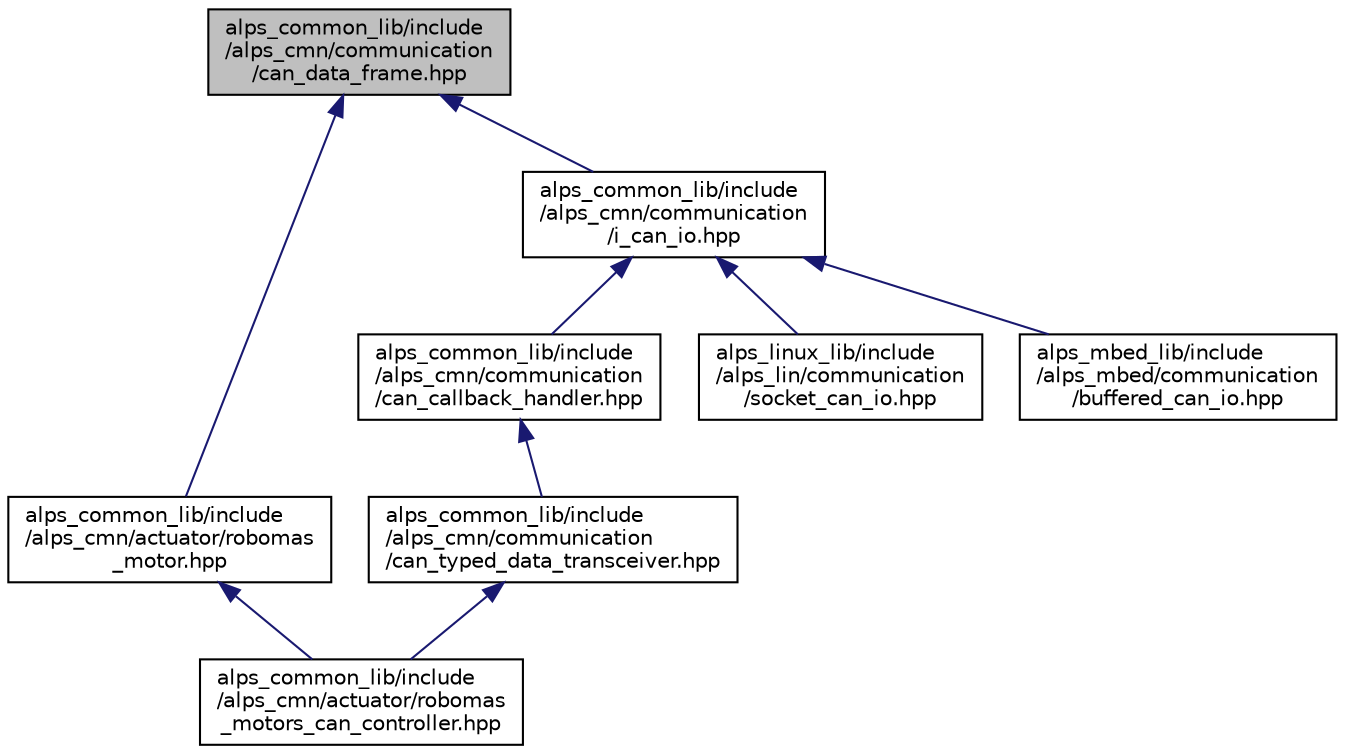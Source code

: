 digraph "alps_common_lib/include/alps_cmn/communication/can_data_frame.hpp"
{
 // LATEX_PDF_SIZE
  edge [fontname="Helvetica",fontsize="10",labelfontname="Helvetica",labelfontsize="10"];
  node [fontname="Helvetica",fontsize="10",shape=record];
  Node1 [label="alps_common_lib/include\l/alps_cmn/communication\l/can_data_frame.hpp",height=0.2,width=0.4,color="black", fillcolor="grey75", style="filled", fontcolor="black",tooltip="CANフレームを表す構造体"];
  Node1 -> Node2 [dir="back",color="midnightblue",fontsize="10",style="solid",fontname="Helvetica"];
  Node2 [label="alps_common_lib/include\l/alps_cmn/actuator/robomas\l_motor.hpp",height=0.2,width=0.4,color="black", fillcolor="white", style="filled",URL="$robomas__motor_8hpp.html",tooltip="ロボマスモータのライブラリ"];
  Node2 -> Node3 [dir="back",color="midnightblue",fontsize="10",style="solid",fontname="Helvetica"];
  Node3 [label="alps_common_lib/include\l/alps_cmn/actuator/robomas\l_motors_can_controller.hpp",height=0.2,width=0.4,color="black", fillcolor="white", style="filled",URL="$robomas__motors__can__controller_8hpp.html",tooltip=" "];
  Node1 -> Node4 [dir="back",color="midnightblue",fontsize="10",style="solid",fontname="Helvetica"];
  Node4 [label="alps_common_lib/include\l/alps_cmn/communication\l/i_can_io.hpp",height=0.2,width=0.4,color="black", fillcolor="white", style="filled",URL="$i__can__io_8hpp.html",tooltip=" "];
  Node4 -> Node5 [dir="back",color="midnightblue",fontsize="10",style="solid",fontname="Helvetica"];
  Node5 [label="alps_common_lib/include\l/alps_cmn/communication\l/can_callback_handler.hpp",height=0.2,width=0.4,color="black", fillcolor="white", style="filled",URL="$can__callback__handler_8hpp.html",tooltip="CANデータフレームをコールバックで処理するためのライブラリ"];
  Node5 -> Node6 [dir="back",color="midnightblue",fontsize="10",style="solid",fontname="Helvetica"];
  Node6 [label="alps_common_lib/include\l/alps_cmn/communication\l/can_typed_data_transceiver.hpp",height=0.2,width=0.4,color="black", fillcolor="white", style="filled",URL="$can__typed__data__transceiver_8hpp.html",tooltip="CAN通信で型付けされたデータの送受信を行うライブラリ"];
  Node6 -> Node3 [dir="back",color="midnightblue",fontsize="10",style="solid",fontname="Helvetica"];
  Node4 -> Node7 [dir="back",color="midnightblue",fontsize="10",style="solid",fontname="Helvetica"];
  Node7 [label="alps_linux_lib/include\l/alps_lin/communication\l/socket_can_io.hpp",height=0.2,width=0.4,color="black", fillcolor="white", style="filled",URL="$socket__can__io_8hpp.html",tooltip=" "];
  Node4 -> Node8 [dir="back",color="midnightblue",fontsize="10",style="solid",fontname="Helvetica"];
  Node8 [label="alps_mbed_lib/include\l/alps_mbed/communication\l/buffered_can_io.hpp",height=0.2,width=0.4,color="black", fillcolor="white", style="filled",URL="$buffered__can__io_8hpp.html",tooltip="MbedのCAN通信IOクラス"];
}
